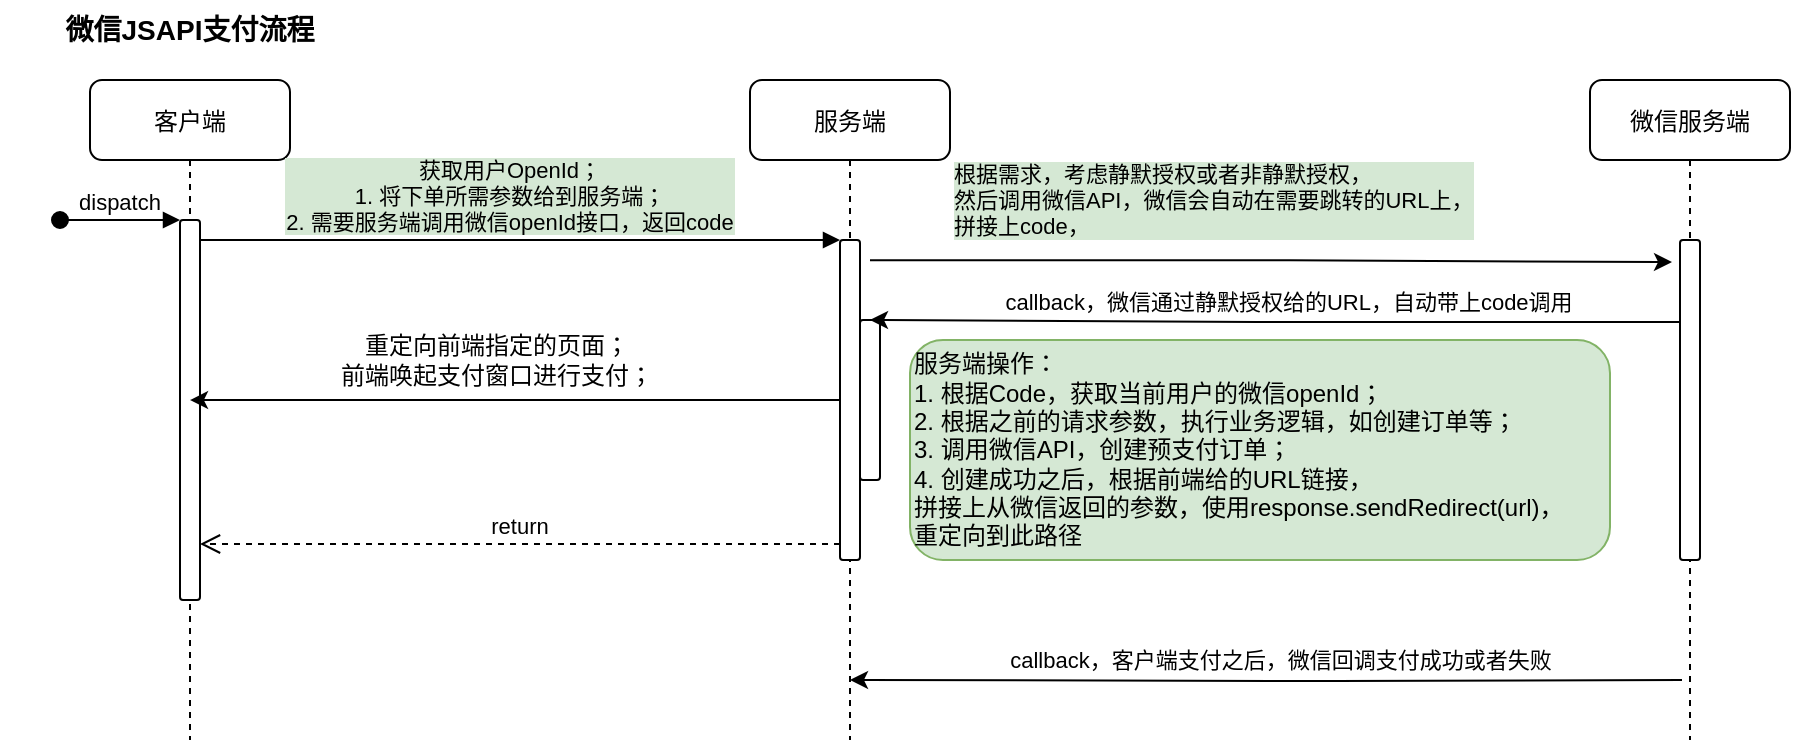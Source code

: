 <mxfile version="20.8.16" type="github">
  <diagram id="kgpKYQtTHZ0yAKxKKP6v" name="Page-1">
    <mxGraphModel dx="1434" dy="764" grid="1" gridSize="10" guides="1" tooltips="1" connect="1" arrows="1" fold="1" page="1" pageScale="1" pageWidth="850" pageHeight="1100" math="0" shadow="0">
      <root>
        <mxCell id="0" />
        <mxCell id="1" parent="0" />
        <mxCell id="3nuBFxr9cyL0pnOWT2aG-1" value="客户端" style="shape=umlLifeline;perimeter=lifelinePerimeter;container=1;collapsible=0;recursiveResize=0;rounded=1;shadow=0;strokeWidth=1;" parent="1" vertex="1">
          <mxGeometry x="70" y="70" width="100" height="330" as="geometry" />
        </mxCell>
        <mxCell id="3nuBFxr9cyL0pnOWT2aG-2" value="" style="points=[];perimeter=orthogonalPerimeter;rounded=1;shadow=0;strokeWidth=1;" parent="3nuBFxr9cyL0pnOWT2aG-1" vertex="1">
          <mxGeometry x="45" y="70" width="10" height="190" as="geometry" />
        </mxCell>
        <mxCell id="3nuBFxr9cyL0pnOWT2aG-3" value="dispatch" style="verticalAlign=bottom;startArrow=oval;endArrow=block;startSize=8;shadow=0;strokeWidth=1;rounded=1;" parent="3nuBFxr9cyL0pnOWT2aG-1" target="3nuBFxr9cyL0pnOWT2aG-2" edge="1">
          <mxGeometry relative="1" as="geometry">
            <mxPoint x="-15" y="70" as="sourcePoint" />
          </mxGeometry>
        </mxCell>
        <mxCell id="3nuBFxr9cyL0pnOWT2aG-5" value="服务端" style="shape=umlLifeline;perimeter=lifelinePerimeter;container=1;collapsible=0;recursiveResize=0;rounded=1;shadow=0;strokeWidth=1;" parent="1" vertex="1">
          <mxGeometry x="400" y="70" width="100" height="330" as="geometry" />
        </mxCell>
        <mxCell id="3nuBFxr9cyL0pnOWT2aG-6" value="" style="points=[];perimeter=orthogonalPerimeter;rounded=1;shadow=0;strokeWidth=1;" parent="3nuBFxr9cyL0pnOWT2aG-5" vertex="1">
          <mxGeometry x="45" y="80" width="10" height="160" as="geometry" />
        </mxCell>
        <mxCell id="ObNGvsx8ZHt5MPZp7QAw-8" value="" style="points=[];perimeter=orthogonalPerimeter;rounded=1;shadow=0;strokeWidth=1;" vertex="1" parent="3nuBFxr9cyL0pnOWT2aG-5">
          <mxGeometry x="55" y="120" width="10" height="80" as="geometry" />
        </mxCell>
        <mxCell id="ObNGvsx8ZHt5MPZp7QAw-6" style="edgeStyle=orthogonalEdgeStyle;rounded=1;orthogonalLoop=1;jettySize=auto;html=1;exitX=0.1;exitY=0.25;exitDx=0;exitDy=0;exitPerimeter=0;entryX=0.5;entryY=0.909;entryDx=0;entryDy=0;entryPerimeter=0;" edge="1" parent="3nuBFxr9cyL0pnOWT2aG-5" target="3nuBFxr9cyL0pnOWT2aG-5">
          <mxGeometry relative="1" as="geometry">
            <mxPoint x="466" y="300" as="sourcePoint" />
            <mxPoint x="65" y="300" as="targetPoint" />
          </mxGeometry>
        </mxCell>
        <mxCell id="ObNGvsx8ZHt5MPZp7QAw-7" value="callback，客户端支付之后，微信回调支付成功或者失败" style="edgeLabel;html=1;align=center;verticalAlign=middle;resizable=0;points=[];rounded=1;" vertex="1" connectable="0" parent="ObNGvsx8ZHt5MPZp7QAw-6">
          <mxGeometry x="-0.115" relative="1" as="geometry">
            <mxPoint x="-17" y="-10" as="offset" />
          </mxGeometry>
        </mxCell>
        <mxCell id="3nuBFxr9cyL0pnOWT2aG-7" value="return" style="verticalAlign=bottom;endArrow=open;dashed=1;endSize=8;exitX=0;exitY=0.95;shadow=0;strokeWidth=1;rounded=1;" parent="1" source="3nuBFxr9cyL0pnOWT2aG-6" target="3nuBFxr9cyL0pnOWT2aG-2" edge="1">
          <mxGeometry relative="1" as="geometry">
            <mxPoint x="275" y="236" as="targetPoint" />
          </mxGeometry>
        </mxCell>
        <mxCell id="3nuBFxr9cyL0pnOWT2aG-8" value="获取用户OpenId；&#xa;1. 将下单所需参数给到服务端；&#xa;2. 需要服务端调用微信openId接口，返回code" style="verticalAlign=bottom;endArrow=block;entryX=0;entryY=0;shadow=0;strokeWidth=1;align=center;labelBackgroundColor=#d5e8d4;rounded=1;" parent="1" source="3nuBFxr9cyL0pnOWT2aG-2" target="3nuBFxr9cyL0pnOWT2aG-6" edge="1">
          <mxGeometry x="-0.031" relative="1" as="geometry">
            <mxPoint x="275" y="160" as="sourcePoint" />
            <mxPoint as="offset" />
          </mxGeometry>
        </mxCell>
        <mxCell id="ObNGvsx8ZHt5MPZp7QAw-1" value="微信服务端" style="shape=umlLifeline;perimeter=lifelinePerimeter;container=1;collapsible=0;recursiveResize=0;rounded=1;shadow=0;strokeWidth=1;" vertex="1" parent="1">
          <mxGeometry x="820" y="70" width="100" height="330" as="geometry" />
        </mxCell>
        <mxCell id="ObNGvsx8ZHt5MPZp7QAw-2" value="" style="points=[];perimeter=orthogonalPerimeter;rounded=1;shadow=0;strokeWidth=1;" vertex="1" parent="ObNGvsx8ZHt5MPZp7QAw-1">
          <mxGeometry x="45" y="80" width="10" height="160" as="geometry" />
        </mxCell>
        <mxCell id="ObNGvsx8ZHt5MPZp7QAw-4" style="edgeStyle=orthogonalEdgeStyle;rounded=1;orthogonalLoop=1;jettySize=auto;html=1;exitX=1.5;exitY=0.063;exitDx=0;exitDy=0;exitPerimeter=0;entryX=-0.4;entryY=0.069;entryDx=0;entryDy=0;entryPerimeter=0;" edge="1" parent="1" source="3nuBFxr9cyL0pnOWT2aG-6" target="ObNGvsx8ZHt5MPZp7QAw-2">
          <mxGeometry relative="1" as="geometry">
            <mxPoint x="500" y="220" as="sourcePoint" />
          </mxGeometry>
        </mxCell>
        <mxCell id="ObNGvsx8ZHt5MPZp7QAw-5" value="根据需求，考虑静默授权或者非静默授权，&lt;br&gt;然后调用微信API，微信会自动在需要跳转的URL上，&lt;br&gt;拼接上code，" style="edgeLabel;html=1;align=left;verticalAlign=middle;resizable=0;points=[];labelBackgroundColor=#d5e8d4;rounded=1;" vertex="1" connectable="0" parent="ObNGvsx8ZHt5MPZp7QAw-4">
          <mxGeometry x="-0.866" relative="1" as="geometry">
            <mxPoint x="13" y="-30" as="offset" />
          </mxGeometry>
        </mxCell>
        <mxCell id="ObNGvsx8ZHt5MPZp7QAw-15" value="微信JSAPI支付流程" style="text;html=1;strokeColor=none;fillColor=none;align=center;verticalAlign=middle;whiteSpace=wrap;rounded=1;fontStyle=1;fontSize=14;" vertex="1" parent="1">
          <mxGeometry x="25" y="30" width="190" height="30" as="geometry" />
        </mxCell>
        <mxCell id="ObNGvsx8ZHt5MPZp7QAw-10" value="服务端操作：&lt;br&gt;1. 根据Code，获取当前用户的微信openId；&lt;br&gt;2. 根据之前的请求参数，执行业务逻辑，如创建订单等；&lt;br&gt;3. 调用微信API，创建预支付订单；&lt;br&gt;4. 创建成功之后，根据前端给的URL链接，&lt;br&gt;拼接上从微信返回的参数，使用response.sendRedirect(url)，&lt;br&gt;重定向到此路径" style="text;html=1;align=left;verticalAlign=middle;resizable=0;points=[];autosize=1;strokeColor=#82b366;fillColor=#d5e8d4;rounded=1;" vertex="1" parent="1">
          <mxGeometry x="480" y="200" width="350" height="110" as="geometry" />
        </mxCell>
        <mxCell id="ObNGvsx8ZHt5MPZp7QAw-16" style="edgeStyle=orthogonalEdgeStyle;rounded=1;orthogonalLoop=1;jettySize=auto;html=1;entryX=0.5;entryY=0.474;entryDx=0;entryDy=0;entryPerimeter=0;labelBackgroundColor=#d5e8d4;fontSize=14;" edge="1" parent="1" source="3nuBFxr9cyL0pnOWT2aG-6" target="3nuBFxr9cyL0pnOWT2aG-2">
          <mxGeometry relative="1" as="geometry" />
        </mxCell>
        <mxCell id="ObNGvsx8ZHt5MPZp7QAw-17" value="重定向前端指定的页面；&lt;br style=&quot;font-size: 12px;&quot;&gt;前端唤起支付窗口进行支付；" style="edgeLabel;html=1;align=center;verticalAlign=middle;resizable=0;points=[];fontSize=12;rounded=1;" vertex="1" connectable="0" parent="ObNGvsx8ZHt5MPZp7QAw-16">
          <mxGeometry x="0.099" y="-1" relative="1" as="geometry">
            <mxPoint x="6" y="-19" as="offset" />
          </mxGeometry>
        </mxCell>
        <mxCell id="ObNGvsx8ZHt5MPZp7QAw-18" style="edgeStyle=orthogonalEdgeStyle;rounded=1;orthogonalLoop=1;jettySize=auto;html=1;entryX=0.5;entryY=0.909;entryDx=0;entryDy=0;entryPerimeter=0;exitX=0;exitY=0.256;exitDx=0;exitDy=0;exitPerimeter=0;" edge="1" parent="1" source="ObNGvsx8ZHt5MPZp7QAw-2">
          <mxGeometry relative="1" as="geometry">
            <mxPoint x="860" y="190" as="sourcePoint" />
            <mxPoint x="460" y="190.0" as="targetPoint" />
          </mxGeometry>
        </mxCell>
        <mxCell id="ObNGvsx8ZHt5MPZp7QAw-19" value="callback，微信通过静默授权给的URL，自动带上code调用" style="edgeLabel;html=1;align=center;verticalAlign=middle;resizable=0;points=[];rounded=1;" vertex="1" connectable="0" parent="ObNGvsx8ZHt5MPZp7QAw-18">
          <mxGeometry x="-0.115" relative="1" as="geometry">
            <mxPoint x="-17" y="-10" as="offset" />
          </mxGeometry>
        </mxCell>
      </root>
    </mxGraphModel>
  </diagram>
</mxfile>
